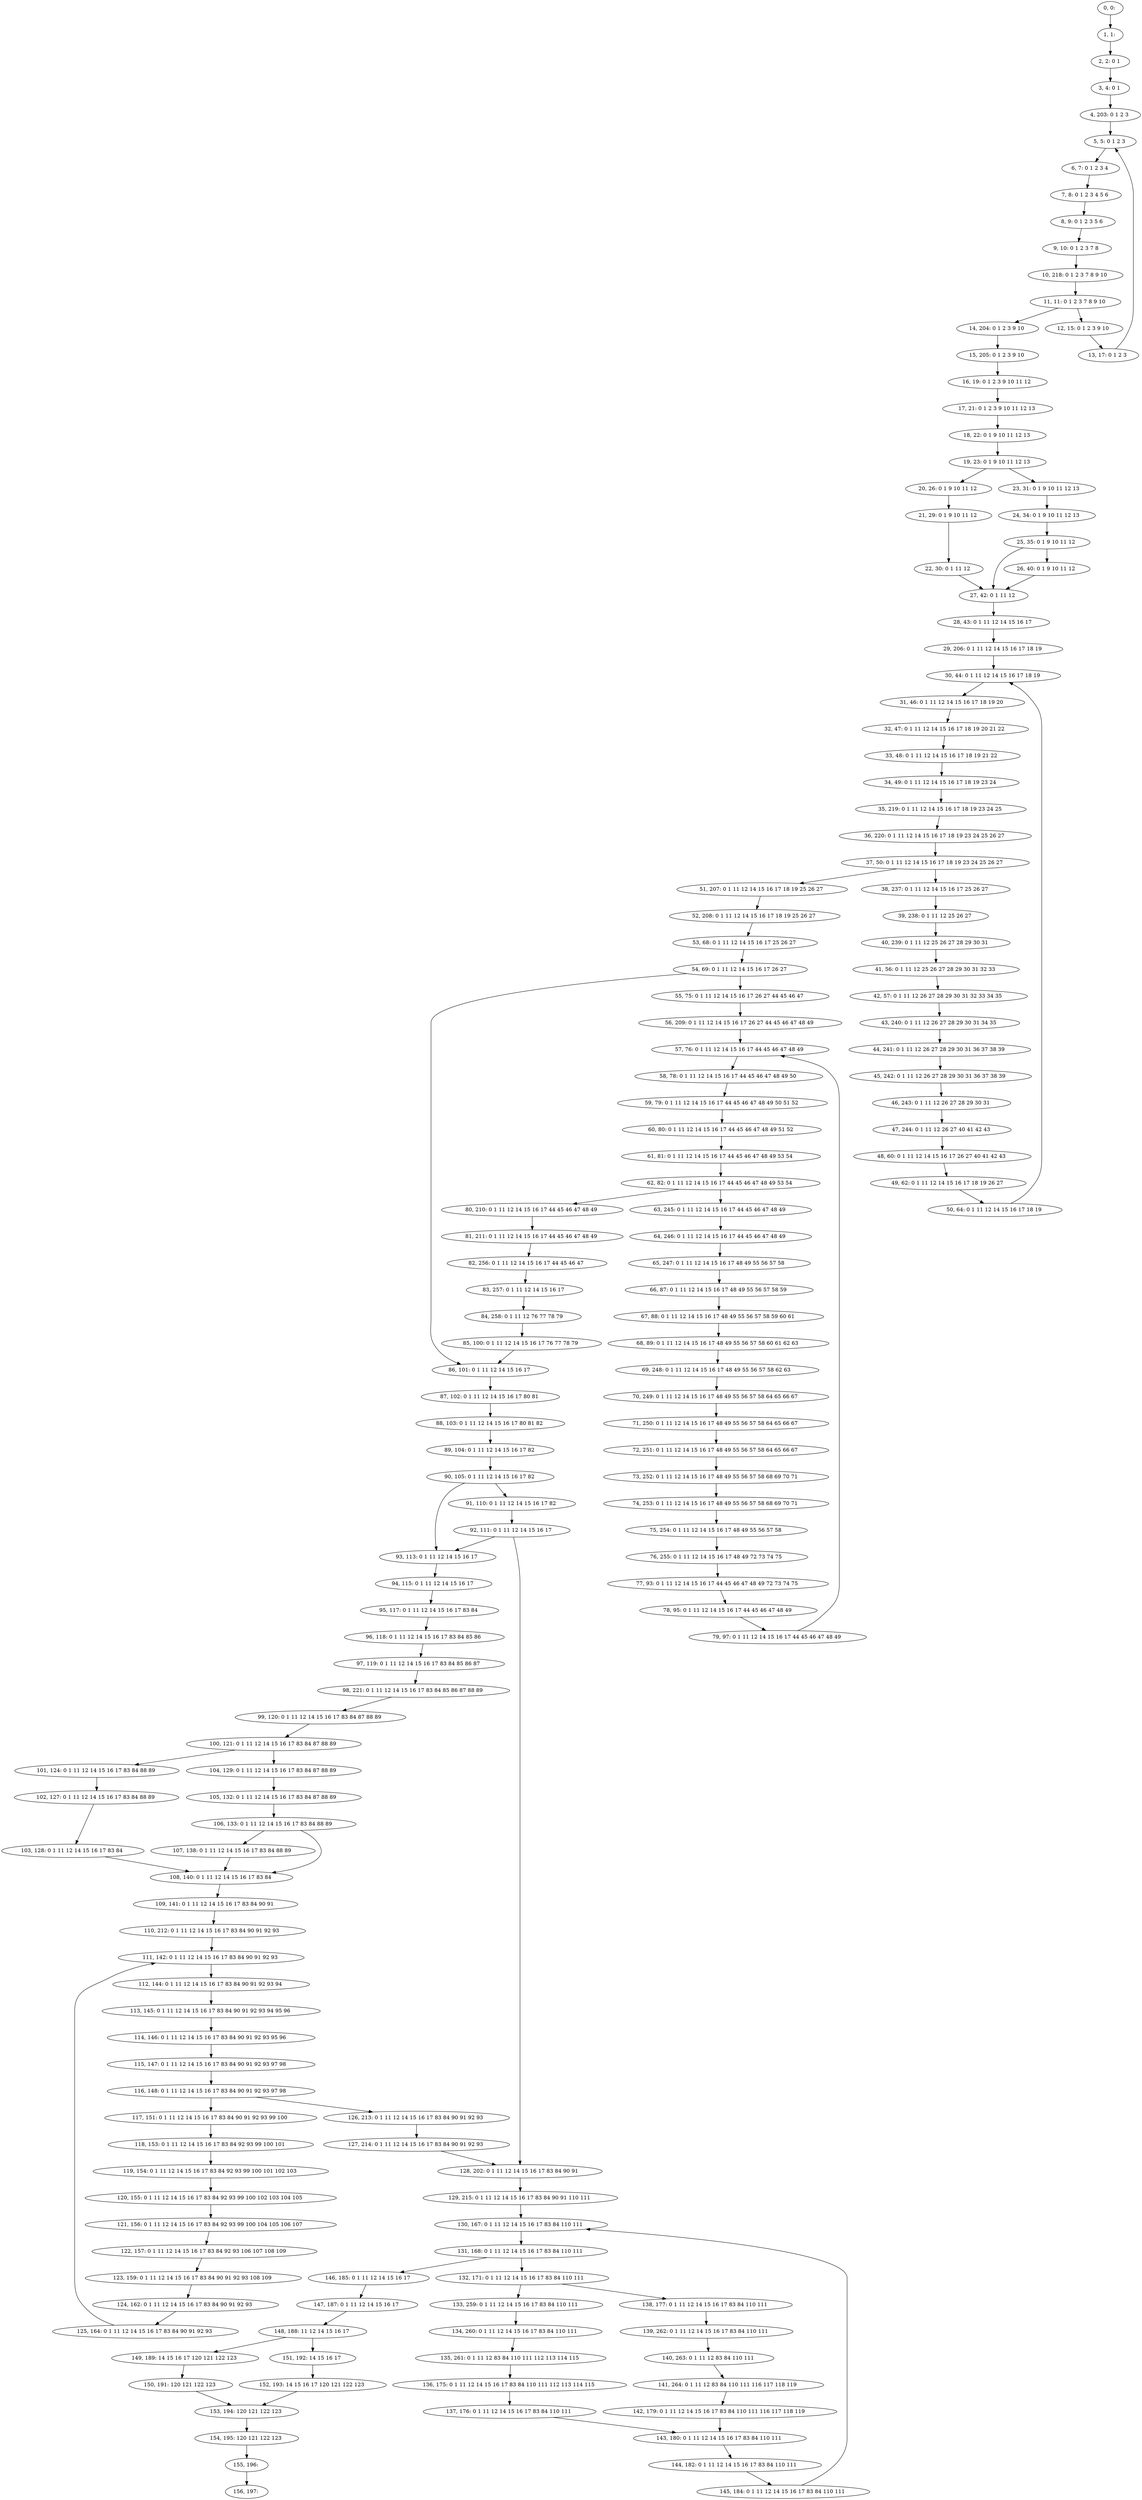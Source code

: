 digraph G {
0[label="0, 0: "];
1[label="1, 1: "];
2[label="2, 2: 0 1 "];
3[label="3, 4: 0 1 "];
4[label="4, 203: 0 1 2 3 "];
5[label="5, 5: 0 1 2 3 "];
6[label="6, 7: 0 1 2 3 4 "];
7[label="7, 8: 0 1 2 3 4 5 6 "];
8[label="8, 9: 0 1 2 3 5 6 "];
9[label="9, 10: 0 1 2 3 7 8 "];
10[label="10, 218: 0 1 2 3 7 8 9 10 "];
11[label="11, 11: 0 1 2 3 7 8 9 10 "];
12[label="12, 15: 0 1 2 3 9 10 "];
13[label="13, 17: 0 1 2 3 "];
14[label="14, 204: 0 1 2 3 9 10 "];
15[label="15, 205: 0 1 2 3 9 10 "];
16[label="16, 19: 0 1 2 3 9 10 11 12 "];
17[label="17, 21: 0 1 2 3 9 10 11 12 13 "];
18[label="18, 22: 0 1 9 10 11 12 13 "];
19[label="19, 23: 0 1 9 10 11 12 13 "];
20[label="20, 26: 0 1 9 10 11 12 "];
21[label="21, 29: 0 1 9 10 11 12 "];
22[label="22, 30: 0 1 11 12 "];
23[label="23, 31: 0 1 9 10 11 12 13 "];
24[label="24, 34: 0 1 9 10 11 12 13 "];
25[label="25, 35: 0 1 9 10 11 12 "];
26[label="26, 40: 0 1 9 10 11 12 "];
27[label="27, 42: 0 1 11 12 "];
28[label="28, 43: 0 1 11 12 14 15 16 17 "];
29[label="29, 206: 0 1 11 12 14 15 16 17 18 19 "];
30[label="30, 44: 0 1 11 12 14 15 16 17 18 19 "];
31[label="31, 46: 0 1 11 12 14 15 16 17 18 19 20 "];
32[label="32, 47: 0 1 11 12 14 15 16 17 18 19 20 21 22 "];
33[label="33, 48: 0 1 11 12 14 15 16 17 18 19 21 22 "];
34[label="34, 49: 0 1 11 12 14 15 16 17 18 19 23 24 "];
35[label="35, 219: 0 1 11 12 14 15 16 17 18 19 23 24 25 "];
36[label="36, 220: 0 1 11 12 14 15 16 17 18 19 23 24 25 26 27 "];
37[label="37, 50: 0 1 11 12 14 15 16 17 18 19 23 24 25 26 27 "];
38[label="38, 237: 0 1 11 12 14 15 16 17 25 26 27 "];
39[label="39, 238: 0 1 11 12 25 26 27 "];
40[label="40, 239: 0 1 11 12 25 26 27 28 29 30 31 "];
41[label="41, 56: 0 1 11 12 25 26 27 28 29 30 31 32 33 "];
42[label="42, 57: 0 1 11 12 26 27 28 29 30 31 32 33 34 35 "];
43[label="43, 240: 0 1 11 12 26 27 28 29 30 31 34 35 "];
44[label="44, 241: 0 1 11 12 26 27 28 29 30 31 36 37 38 39 "];
45[label="45, 242: 0 1 11 12 26 27 28 29 30 31 36 37 38 39 "];
46[label="46, 243: 0 1 11 12 26 27 28 29 30 31 "];
47[label="47, 244: 0 1 11 12 26 27 40 41 42 43 "];
48[label="48, 60: 0 1 11 12 14 15 16 17 26 27 40 41 42 43 "];
49[label="49, 62: 0 1 11 12 14 15 16 17 18 19 26 27 "];
50[label="50, 64: 0 1 11 12 14 15 16 17 18 19 "];
51[label="51, 207: 0 1 11 12 14 15 16 17 18 19 25 26 27 "];
52[label="52, 208: 0 1 11 12 14 15 16 17 18 19 25 26 27 "];
53[label="53, 68: 0 1 11 12 14 15 16 17 25 26 27 "];
54[label="54, 69: 0 1 11 12 14 15 16 17 26 27 "];
55[label="55, 75: 0 1 11 12 14 15 16 17 26 27 44 45 46 47 "];
56[label="56, 209: 0 1 11 12 14 15 16 17 26 27 44 45 46 47 48 49 "];
57[label="57, 76: 0 1 11 12 14 15 16 17 44 45 46 47 48 49 "];
58[label="58, 78: 0 1 11 12 14 15 16 17 44 45 46 47 48 49 50 "];
59[label="59, 79: 0 1 11 12 14 15 16 17 44 45 46 47 48 49 50 51 52 "];
60[label="60, 80: 0 1 11 12 14 15 16 17 44 45 46 47 48 49 51 52 "];
61[label="61, 81: 0 1 11 12 14 15 16 17 44 45 46 47 48 49 53 54 "];
62[label="62, 82: 0 1 11 12 14 15 16 17 44 45 46 47 48 49 53 54 "];
63[label="63, 245: 0 1 11 12 14 15 16 17 44 45 46 47 48 49 "];
64[label="64, 246: 0 1 11 12 14 15 16 17 44 45 46 47 48 49 "];
65[label="65, 247: 0 1 11 12 14 15 16 17 48 49 55 56 57 58 "];
66[label="66, 87: 0 1 11 12 14 15 16 17 48 49 55 56 57 58 59 "];
67[label="67, 88: 0 1 11 12 14 15 16 17 48 49 55 56 57 58 59 60 61 "];
68[label="68, 89: 0 1 11 12 14 15 16 17 48 49 55 56 57 58 60 61 62 63 "];
69[label="69, 248: 0 1 11 12 14 15 16 17 48 49 55 56 57 58 62 63 "];
70[label="70, 249: 0 1 11 12 14 15 16 17 48 49 55 56 57 58 64 65 66 67 "];
71[label="71, 250: 0 1 11 12 14 15 16 17 48 49 55 56 57 58 64 65 66 67 "];
72[label="72, 251: 0 1 11 12 14 15 16 17 48 49 55 56 57 58 64 65 66 67 "];
73[label="73, 252: 0 1 11 12 14 15 16 17 48 49 55 56 57 58 68 69 70 71 "];
74[label="74, 253: 0 1 11 12 14 15 16 17 48 49 55 56 57 58 68 69 70 71 "];
75[label="75, 254: 0 1 11 12 14 15 16 17 48 49 55 56 57 58 "];
76[label="76, 255: 0 1 11 12 14 15 16 17 48 49 72 73 74 75 "];
77[label="77, 93: 0 1 11 12 14 15 16 17 44 45 46 47 48 49 72 73 74 75 "];
78[label="78, 95: 0 1 11 12 14 15 16 17 44 45 46 47 48 49 "];
79[label="79, 97: 0 1 11 12 14 15 16 17 44 45 46 47 48 49 "];
80[label="80, 210: 0 1 11 12 14 15 16 17 44 45 46 47 48 49 "];
81[label="81, 211: 0 1 11 12 14 15 16 17 44 45 46 47 48 49 "];
82[label="82, 256: 0 1 11 12 14 15 16 17 44 45 46 47 "];
83[label="83, 257: 0 1 11 12 14 15 16 17 "];
84[label="84, 258: 0 1 11 12 76 77 78 79 "];
85[label="85, 100: 0 1 11 12 14 15 16 17 76 77 78 79 "];
86[label="86, 101: 0 1 11 12 14 15 16 17 "];
87[label="87, 102: 0 1 11 12 14 15 16 17 80 81 "];
88[label="88, 103: 0 1 11 12 14 15 16 17 80 81 82 "];
89[label="89, 104: 0 1 11 12 14 15 16 17 82 "];
90[label="90, 105: 0 1 11 12 14 15 16 17 82 "];
91[label="91, 110: 0 1 11 12 14 15 16 17 82 "];
92[label="92, 111: 0 1 11 12 14 15 16 17 "];
93[label="93, 113: 0 1 11 12 14 15 16 17 "];
94[label="94, 115: 0 1 11 12 14 15 16 17 "];
95[label="95, 117: 0 1 11 12 14 15 16 17 83 84 "];
96[label="96, 118: 0 1 11 12 14 15 16 17 83 84 85 86 "];
97[label="97, 119: 0 1 11 12 14 15 16 17 83 84 85 86 87 "];
98[label="98, 221: 0 1 11 12 14 15 16 17 83 84 85 86 87 88 89 "];
99[label="99, 120: 0 1 11 12 14 15 16 17 83 84 87 88 89 "];
100[label="100, 121: 0 1 11 12 14 15 16 17 83 84 87 88 89 "];
101[label="101, 124: 0 1 11 12 14 15 16 17 83 84 88 89 "];
102[label="102, 127: 0 1 11 12 14 15 16 17 83 84 88 89 "];
103[label="103, 128: 0 1 11 12 14 15 16 17 83 84 "];
104[label="104, 129: 0 1 11 12 14 15 16 17 83 84 87 88 89 "];
105[label="105, 132: 0 1 11 12 14 15 16 17 83 84 87 88 89 "];
106[label="106, 133: 0 1 11 12 14 15 16 17 83 84 88 89 "];
107[label="107, 138: 0 1 11 12 14 15 16 17 83 84 88 89 "];
108[label="108, 140: 0 1 11 12 14 15 16 17 83 84 "];
109[label="109, 141: 0 1 11 12 14 15 16 17 83 84 90 91 "];
110[label="110, 212: 0 1 11 12 14 15 16 17 83 84 90 91 92 93 "];
111[label="111, 142: 0 1 11 12 14 15 16 17 83 84 90 91 92 93 "];
112[label="112, 144: 0 1 11 12 14 15 16 17 83 84 90 91 92 93 94 "];
113[label="113, 145: 0 1 11 12 14 15 16 17 83 84 90 91 92 93 94 95 96 "];
114[label="114, 146: 0 1 11 12 14 15 16 17 83 84 90 91 92 93 95 96 "];
115[label="115, 147: 0 1 11 12 14 15 16 17 83 84 90 91 92 93 97 98 "];
116[label="116, 148: 0 1 11 12 14 15 16 17 83 84 90 91 92 93 97 98 "];
117[label="117, 151: 0 1 11 12 14 15 16 17 83 84 90 91 92 93 99 100 "];
118[label="118, 153: 0 1 11 12 14 15 16 17 83 84 92 93 99 100 101 "];
119[label="119, 154: 0 1 11 12 14 15 16 17 83 84 92 93 99 100 101 102 103 "];
120[label="120, 155: 0 1 11 12 14 15 16 17 83 84 92 93 99 100 102 103 104 105 "];
121[label="121, 156: 0 1 11 12 14 15 16 17 83 84 92 93 99 100 104 105 106 107 "];
122[label="122, 157: 0 1 11 12 14 15 16 17 83 84 92 93 106 107 108 109 "];
123[label="123, 159: 0 1 11 12 14 15 16 17 83 84 90 91 92 93 108 109 "];
124[label="124, 162: 0 1 11 12 14 15 16 17 83 84 90 91 92 93 "];
125[label="125, 164: 0 1 11 12 14 15 16 17 83 84 90 91 92 93 "];
126[label="126, 213: 0 1 11 12 14 15 16 17 83 84 90 91 92 93 "];
127[label="127, 214: 0 1 11 12 14 15 16 17 83 84 90 91 92 93 "];
128[label="128, 202: 0 1 11 12 14 15 16 17 83 84 90 91 "];
129[label="129, 215: 0 1 11 12 14 15 16 17 83 84 90 91 110 111 "];
130[label="130, 167: 0 1 11 12 14 15 16 17 83 84 110 111 "];
131[label="131, 168: 0 1 11 12 14 15 16 17 83 84 110 111 "];
132[label="132, 171: 0 1 11 12 14 15 16 17 83 84 110 111 "];
133[label="133, 259: 0 1 11 12 14 15 16 17 83 84 110 111 "];
134[label="134, 260: 0 1 11 12 14 15 16 17 83 84 110 111 "];
135[label="135, 261: 0 1 11 12 83 84 110 111 112 113 114 115 "];
136[label="136, 175: 0 1 11 12 14 15 16 17 83 84 110 111 112 113 114 115 "];
137[label="137, 176: 0 1 11 12 14 15 16 17 83 84 110 111 "];
138[label="138, 177: 0 1 11 12 14 15 16 17 83 84 110 111 "];
139[label="139, 262: 0 1 11 12 14 15 16 17 83 84 110 111 "];
140[label="140, 263: 0 1 11 12 83 84 110 111 "];
141[label="141, 264: 0 1 11 12 83 84 110 111 116 117 118 119 "];
142[label="142, 179: 0 1 11 12 14 15 16 17 83 84 110 111 116 117 118 119 "];
143[label="143, 180: 0 1 11 12 14 15 16 17 83 84 110 111 "];
144[label="144, 182: 0 1 11 12 14 15 16 17 83 84 110 111 "];
145[label="145, 184: 0 1 11 12 14 15 16 17 83 84 110 111 "];
146[label="146, 185: 0 1 11 12 14 15 16 17 "];
147[label="147, 187: 0 1 11 12 14 15 16 17 "];
148[label="148, 188: 11 12 14 15 16 17 "];
149[label="149, 189: 14 15 16 17 120 121 122 123 "];
150[label="150, 191: 120 121 122 123 "];
151[label="151, 192: 14 15 16 17 "];
152[label="152, 193: 14 15 16 17 120 121 122 123 "];
153[label="153, 194: 120 121 122 123 "];
154[label="154, 195: 120 121 122 123 "];
155[label="155, 196: "];
156[label="156, 197: "];
0->1 ;
1->2 ;
2->3 ;
3->4 ;
4->5 ;
5->6 ;
6->7 ;
7->8 ;
8->9 ;
9->10 ;
10->11 ;
11->12 ;
11->14 ;
12->13 ;
13->5 ;
14->15 ;
15->16 ;
16->17 ;
17->18 ;
18->19 ;
19->20 ;
19->23 ;
20->21 ;
21->22 ;
22->27 ;
23->24 ;
24->25 ;
25->26 ;
25->27 ;
26->27 ;
27->28 ;
28->29 ;
29->30 ;
30->31 ;
31->32 ;
32->33 ;
33->34 ;
34->35 ;
35->36 ;
36->37 ;
37->38 ;
37->51 ;
38->39 ;
39->40 ;
40->41 ;
41->42 ;
42->43 ;
43->44 ;
44->45 ;
45->46 ;
46->47 ;
47->48 ;
48->49 ;
49->50 ;
50->30 ;
51->52 ;
52->53 ;
53->54 ;
54->55 ;
54->86 ;
55->56 ;
56->57 ;
57->58 ;
58->59 ;
59->60 ;
60->61 ;
61->62 ;
62->63 ;
62->80 ;
63->64 ;
64->65 ;
65->66 ;
66->67 ;
67->68 ;
68->69 ;
69->70 ;
70->71 ;
71->72 ;
72->73 ;
73->74 ;
74->75 ;
75->76 ;
76->77 ;
77->78 ;
78->79 ;
79->57 ;
80->81 ;
81->82 ;
82->83 ;
83->84 ;
84->85 ;
85->86 ;
86->87 ;
87->88 ;
88->89 ;
89->90 ;
90->91 ;
90->93 ;
91->92 ;
92->93 ;
92->128 ;
93->94 ;
94->95 ;
95->96 ;
96->97 ;
97->98 ;
98->99 ;
99->100 ;
100->101 ;
100->104 ;
101->102 ;
102->103 ;
103->108 ;
104->105 ;
105->106 ;
106->107 ;
106->108 ;
107->108 ;
108->109 ;
109->110 ;
110->111 ;
111->112 ;
112->113 ;
113->114 ;
114->115 ;
115->116 ;
116->117 ;
116->126 ;
117->118 ;
118->119 ;
119->120 ;
120->121 ;
121->122 ;
122->123 ;
123->124 ;
124->125 ;
125->111 ;
126->127 ;
127->128 ;
128->129 ;
129->130 ;
130->131 ;
131->132 ;
131->146 ;
132->133 ;
132->138 ;
133->134 ;
134->135 ;
135->136 ;
136->137 ;
137->143 ;
138->139 ;
139->140 ;
140->141 ;
141->142 ;
142->143 ;
143->144 ;
144->145 ;
145->130 ;
146->147 ;
147->148 ;
148->149 ;
148->151 ;
149->150 ;
150->153 ;
151->152 ;
152->153 ;
153->154 ;
154->155 ;
155->156 ;
}
